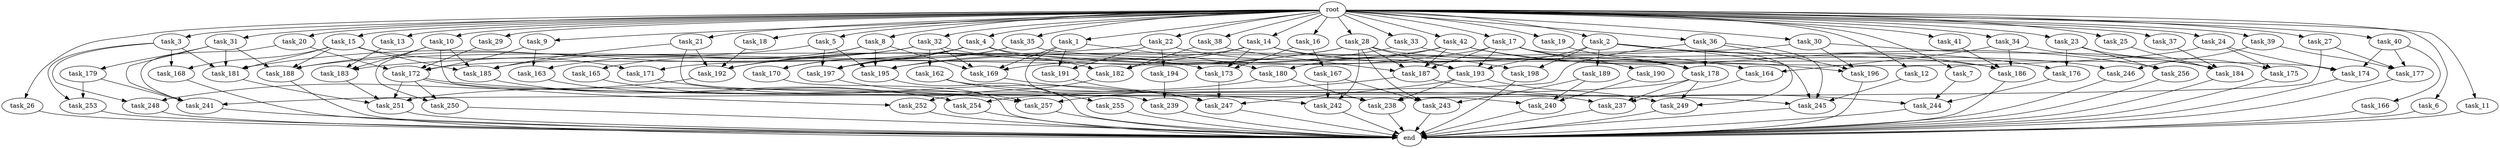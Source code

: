digraph G {
  task_162 [size="2147483648.000000"];
  task_189 [size="3092376453.120000"];
  task_240 [size="10479720202.240000"];
  task_15 [size="10.240000"];
  task_7 [size="10.240000"];
  task_175 [size="9706626088.960001"];
  task_9 [size="10.240000"];
  task_163 [size="8933531975.680000"];
  task_183 [size="11510512353.280001"];
  task_4 [size="10.240000"];
  task_179 [size="4209067950.080000"];
  task_166 [size="3092376453.120000"];
  task_13 [size="10.240000"];
  task_14 [size="10.240000"];
  task_174 [size="9964324126.719999"];
  task_253 [size="15547781611.520000"];
  task_3 [size="10.240000"];
  task_192 [size="6786048327.680000"];
  task_5 [size="10.240000"];
  task_169 [size="13486197309.440001"];
  task_20 [size="10.240000"];
  task_26 [size="10.240000"];
  task_28 [size="10.240000"];
  task_19 [size="10.240000"];
  task_42 [size="10.240000"];
  task_2 [size="10.240000"];
  task_186 [size="13486197309.440001"];
  task_172 [size="20100446945.279999"];
  task_251 [size="10393820856.320000"];
  task_185 [size="17093969838.080000"];
  task_176 [size="8418135900.160000"];
  task_25 [size="10.240000"];
  task_190 [size="5497558138.880000"];
  task_36 [size="10.240000"];
  task_31 [size="10.240000"];
  task_188 [size="18382460026.880001"];
  task_191 [size="6270652252.160000"];
  task_23 [size="10.240000"];
  task_164 [size="8589934592.000000"];
  task_165 [size="343597383.680000"];
  task_194 [size="773094113.280000"];
  task_238 [size="18382460026.880001"];
  task_257 [size="8675833937.920000"];
  task_237 [size="11768210391.040001"];
  task_29 [size="10.240000"];
  task_1 [size="10.240000"];
  task_197 [size="10050223472.639999"];
  task_195 [size="15805479649.280001"];
  task_173 [size="10737418240.000000"];
  task_246 [size="3435973836.800000"];
  task_180 [size="9706626088.960001"];
  task_171 [size="14087492730.880001"];
  task_198 [size="3865470566.400000"];
  task_40 [size="10.240000"];
  task_193 [size="17179869184.000000"];
  task_184 [size="11854109736.960001"];
  task_244 [size="12025908428.800001"];
  task_24 [size="10.240000"];
  task_18 [size="10.240000"];
  task_167 [size="3092376453.120000"];
  task_243 [size="8675833937.920000"];
  task_249 [size="9964324126.719999"];
  task_254 [size="15461882265.600000"];
  task_242 [size="7645041786.880000"];
  task_170 [size="5583457484.800000"];
  task_245 [size="18296560680.959999"];
  task_32 [size="10.240000"];
  task_12 [size="10.240000"];
  task_22 [size="10.240000"];
  task_248 [size="9964324126.719999"];
  task_41 [size="10.240000"];
  task_168 [size="17179869184.000000"];
  task_21 [size="10.240000"];
  task_177 [size="12025908428.800001"];
  task_256 [size="7301444403.200000"];
  task_16 [size="10.240000"];
  task_30 [size="10.240000"];
  task_39 [size="10.240000"];
  task_8 [size="10.240000"];
  task_34 [size="10.240000"];
  root [size="0.000000"];
  task_17 [size="10.240000"];
  end [size="0.000000"];
  task_178 [size="21818433863.680000"];
  task_10 [size="10.240000"];
  task_27 [size="10.240000"];
  task_182 [size="18296560680.959999"];
  task_6 [size="10.240000"];
  task_37 [size="10.240000"];
  task_35 [size="10.240000"];
  task_33 [size="10.240000"];
  task_241 [size="18468359372.799999"];
  task_239 [size="6871947673.600000"];
  task_38 [size="10.240000"];
  task_181 [size="23536420782.080002"];
  task_196 [size="11510512353.280001"];
  task_255 [size="5497558138.880000"];
  task_247 [size="11768210391.040001"];
  task_187 [size="21388937134.080002"];
  task_11 [size="10.240000"];
  task_250 [size="9706626088.960001"];
  task_252 [size="14087492730.880001"];

  task_162 -> task_255 [size="536870912.000000"];
  task_162 -> task_237 [size="536870912.000000"];
  task_189 -> task_243 [size="134217728.000000"];
  task_189 -> task_240 [size="134217728.000000"];
  task_240 -> end [size="1.000000"];
  task_15 -> task_168 [size="838860800.000000"];
  task_15 -> task_181 [size="838860800.000000"];
  task_15 -> task_185 [size="838860800.000000"];
  task_15 -> task_171 [size="838860800.000000"];
  task_15 -> task_188 [size="838860800.000000"];
  task_7 -> task_244 [size="301989888.000000"];
  task_175 -> end [size="1.000000"];
  task_9 -> task_172 [size="838860800.000000"];
  task_9 -> task_163 [size="838860800.000000"];
  task_163 -> task_254 [size="838860800.000000"];
  task_183 -> task_251 [size="33554432.000000"];
  task_4 -> task_197 [size="411041792.000000"];
  task_4 -> task_186 [size="411041792.000000"];
  task_4 -> task_182 [size="411041792.000000"];
  task_4 -> task_172 [size="411041792.000000"];
  task_4 -> task_170 [size="411041792.000000"];
  task_179 -> task_253 [size="679477248.000000"];
  task_179 -> task_241 [size="679477248.000000"];
  task_166 -> end [size="1.000000"];
  task_13 -> task_183 [size="679477248.000000"];
  task_14 -> task_164 [size="536870912.000000"];
  task_14 -> task_182 [size="536870912.000000"];
  task_14 -> task_171 [size="536870912.000000"];
  task_14 -> task_173 [size="536870912.000000"];
  task_14 -> task_193 [size="536870912.000000"];
  task_174 -> end [size="1.000000"];
  task_253 -> end [size="1.000000"];
  task_3 -> task_168 [size="838860800.000000"];
  task_3 -> task_181 [size="838860800.000000"];
  task_3 -> task_248 [size="838860800.000000"];
  task_3 -> task_253 [size="838860800.000000"];
  task_192 -> task_248 [size="134217728.000000"];
  task_5 -> task_197 [size="134217728.000000"];
  task_5 -> task_188 [size="134217728.000000"];
  task_5 -> task_195 [size="134217728.000000"];
  task_169 -> task_242 [size="33554432.000000"];
  task_20 -> task_172 [size="33554432.000000"];
  task_20 -> task_241 [size="33554432.000000"];
  task_26 -> end [size="1.000000"];
  task_28 -> task_197 [size="301989888.000000"];
  task_28 -> task_243 [size="301989888.000000"];
  task_28 -> task_192 [size="301989888.000000"];
  task_28 -> task_246 [size="301989888.000000"];
  task_28 -> task_242 [size="301989888.000000"];
  task_28 -> task_193 [size="301989888.000000"];
  task_28 -> task_187 [size="301989888.000000"];
  task_19 -> task_178 [size="75497472.000000"];
  task_42 -> task_180 [size="411041792.000000"];
  task_42 -> task_176 [size="411041792.000000"];
  task_42 -> task_187 [size="411041792.000000"];
  task_42 -> task_188 [size="411041792.000000"];
  task_42 -> task_196 [size="411041792.000000"];
  task_2 -> task_198 [size="301989888.000000"];
  task_2 -> task_186 [size="301989888.000000"];
  task_2 -> task_249 [size="301989888.000000"];
  task_2 -> task_189 [size="301989888.000000"];
  task_2 -> task_256 [size="301989888.000000"];
  task_2 -> task_193 [size="301989888.000000"];
  task_186 -> end [size="1.000000"];
  task_172 -> task_250 [size="536870912.000000"];
  task_172 -> task_252 [size="536870912.000000"];
  task_172 -> task_245 [size="536870912.000000"];
  task_172 -> task_251 [size="536870912.000000"];
  task_251 -> end [size="1.000000"];
  task_185 -> task_254 [size="134217728.000000"];
  task_176 -> task_244 [size="838860800.000000"];
  task_25 -> task_184 [size="411041792.000000"];
  task_190 -> task_240 [size="679477248.000000"];
  task_36 -> task_178 [size="679477248.000000"];
  task_36 -> task_196 [size="679477248.000000"];
  task_36 -> task_241 [size="679477248.000000"];
  task_36 -> task_245 [size="679477248.000000"];
  task_31 -> task_179 [size="411041792.000000"];
  task_31 -> task_241 [size="411041792.000000"];
  task_31 -> task_181 [size="411041792.000000"];
  task_31 -> task_188 [size="411041792.000000"];
  task_188 -> end [size="1.000000"];
  task_191 -> task_247 [size="33554432.000000"];
  task_23 -> task_176 [size="411041792.000000"];
  task_23 -> task_256 [size="411041792.000000"];
  task_23 -> task_175 [size="411041792.000000"];
  task_164 -> task_237 [size="75497472.000000"];
  task_165 -> task_257 [size="679477248.000000"];
  task_194 -> task_239 [size="134217728.000000"];
  task_238 -> end [size="1.000000"];
  task_257 -> end [size="1.000000"];
  task_237 -> end [size="1.000000"];
  task_29 -> task_172 [size="679477248.000000"];
  task_1 -> task_180 [size="536870912.000000"];
  task_1 -> task_169 [size="536870912.000000"];
  task_1 -> task_191 [size="536870912.000000"];
  task_1 -> task_239 [size="536870912.000000"];
  task_197 -> task_257 [size="134217728.000000"];
  task_195 -> end [size="1.000000"];
  task_173 -> task_247 [size="679477248.000000"];
  task_246 -> end [size="1.000000"];
  task_180 -> task_238 [size="411041792.000000"];
  task_180 -> task_251 [size="411041792.000000"];
  task_171 -> task_247 [size="301989888.000000"];
  task_198 -> end [size="1.000000"];
  task_40 -> task_177 [size="301989888.000000"];
  task_40 -> task_166 [size="301989888.000000"];
  task_40 -> task_174 [size="301989888.000000"];
  task_193 -> task_249 [size="134217728.000000"];
  task_193 -> task_247 [size="134217728.000000"];
  task_193 -> task_238 [size="134217728.000000"];
  task_184 -> end [size="1.000000"];
  task_244 -> end [size="1.000000"];
  task_24 -> task_175 [size="536870912.000000"];
  task_24 -> task_195 [size="536870912.000000"];
  task_24 -> task_174 [size="536870912.000000"];
  task_18 -> task_192 [size="75497472.000000"];
  task_167 -> task_243 [size="411041792.000000"];
  task_167 -> task_242 [size="411041792.000000"];
  task_243 -> end [size="1.000000"];
  task_249 -> end [size="1.000000"];
  task_254 -> end [size="1.000000"];
  task_242 -> end [size="1.000000"];
  task_170 -> end [size="1.000000"];
  task_245 -> end [size="1.000000"];
  task_32 -> task_162 [size="209715200.000000"];
  task_32 -> task_181 [size="209715200.000000"];
  task_32 -> task_169 [size="209715200.000000"];
  task_32 -> task_173 [size="209715200.000000"];
  task_32 -> task_185 [size="209715200.000000"];
  task_12 -> task_245 [size="33554432.000000"];
  task_22 -> task_198 [size="75497472.000000"];
  task_22 -> task_192 [size="75497472.000000"];
  task_22 -> task_191 [size="75497472.000000"];
  task_22 -> task_194 [size="75497472.000000"];
  task_248 -> end [size="1.000000"];
  task_41 -> task_186 [size="301989888.000000"];
  task_168 -> end [size="1.000000"];
  task_21 -> task_192 [size="209715200.000000"];
  task_21 -> task_185 [size="209715200.000000"];
  task_21 -> task_240 [size="209715200.000000"];
  task_177 -> end [size="1.000000"];
  task_256 -> end [size="1.000000"];
  task_16 -> task_167 [size="301989888.000000"];
  task_16 -> task_173 [size="301989888.000000"];
  task_30 -> task_196 [size="33554432.000000"];
  task_30 -> task_183 [size="33554432.000000"];
  task_30 -> task_184 [size="33554432.000000"];
  task_39 -> task_246 [size="33554432.000000"];
  task_39 -> task_177 [size="33554432.000000"];
  task_8 -> task_169 [size="33554432.000000"];
  task_8 -> task_195 [size="33554432.000000"];
  task_8 -> task_165 [size="33554432.000000"];
  task_8 -> task_163 [size="33554432.000000"];
  task_34 -> task_186 [size="301989888.000000"];
  task_34 -> task_164 [size="301989888.000000"];
  task_34 -> task_184 [size="301989888.000000"];
  root -> task_39 [size="1.000000"];
  root -> task_26 [size="1.000000"];
  root -> task_8 [size="1.000000"];
  root -> task_34 [size="1.000000"];
  root -> task_28 [size="1.000000"];
  root -> task_15 [size="1.000000"];
  root -> task_2 [size="1.000000"];
  root -> task_17 [size="1.000000"];
  root -> task_9 [size="1.000000"];
  root -> task_6 [size="1.000000"];
  root -> task_40 [size="1.000000"];
  root -> task_10 [size="1.000000"];
  root -> task_27 [size="1.000000"];
  root -> task_7 [size="1.000000"];
  root -> task_4 [size="1.000000"];
  root -> task_24 [size="1.000000"];
  root -> task_25 [size="1.000000"];
  root -> task_18 [size="1.000000"];
  root -> task_33 [size="1.000000"];
  root -> task_35 [size="1.000000"];
  root -> task_13 [size="1.000000"];
  root -> task_31 [size="1.000000"];
  root -> task_14 [size="1.000000"];
  root -> task_1 [size="1.000000"];
  root -> task_23 [size="1.000000"];
  root -> task_11 [size="1.000000"];
  root -> task_3 [size="1.000000"];
  root -> task_37 [size="1.000000"];
  root -> task_20 [size="1.000000"];
  root -> task_29 [size="1.000000"];
  root -> task_32 [size="1.000000"];
  root -> task_5 [size="1.000000"];
  root -> task_12 [size="1.000000"];
  root -> task_38 [size="1.000000"];
  root -> task_22 [size="1.000000"];
  root -> task_19 [size="1.000000"];
  root -> task_41 [size="1.000000"];
  root -> task_36 [size="1.000000"];
  root -> task_21 [size="1.000000"];
  root -> task_16 [size="1.000000"];
  root -> task_42 [size="1.000000"];
  root -> task_30 [size="1.000000"];
  task_17 -> task_178 [size="536870912.000000"];
  task_17 -> task_169 [size="536870912.000000"];
  task_17 -> task_187 [size="536870912.000000"];
  task_17 -> task_190 [size="536870912.000000"];
  task_17 -> task_245 [size="536870912.000000"];
  task_17 -> task_193 [size="536870912.000000"];
  task_178 -> task_237 [size="536870912.000000"];
  task_178 -> task_249 [size="536870912.000000"];
  task_178 -> task_254 [size="536870912.000000"];
  task_10 -> task_250 [size="411041792.000000"];
  task_10 -> task_183 [size="411041792.000000"];
  task_10 -> task_238 [size="411041792.000000"];
  task_10 -> task_185 [size="411041792.000000"];
  task_27 -> task_177 [size="838860800.000000"];
  task_27 -> task_238 [size="838860800.000000"];
  task_182 -> task_252 [size="838860800.000000"];
  task_6 -> end [size="1.000000"];
  task_37 -> task_184 [size="411041792.000000"];
  task_35 -> task_197 [size="134217728.000000"];
  task_35 -> task_174 [size="134217728.000000"];
  task_35 -> task_170 [size="134217728.000000"];
  task_33 -> task_178 [size="838860800.000000"];
  task_33 -> task_195 [size="838860800.000000"];
  task_241 -> end [size="1.000000"];
  task_239 -> end [size="1.000000"];
  task_38 -> task_182 [size="838860800.000000"];
  task_38 -> task_187 [size="838860800.000000"];
  task_181 -> task_251 [size="33554432.000000"];
  task_196 -> end [size="1.000000"];
  task_255 -> end [size="1.000000"];
  task_247 -> end [size="1.000000"];
  task_187 -> task_244 [size="33554432.000000"];
  task_187 -> task_257 [size="33554432.000000"];
  task_11 -> end [size="1.000000"];
  task_250 -> end [size="1.000000"];
  task_252 -> end [size="1.000000"];
}
